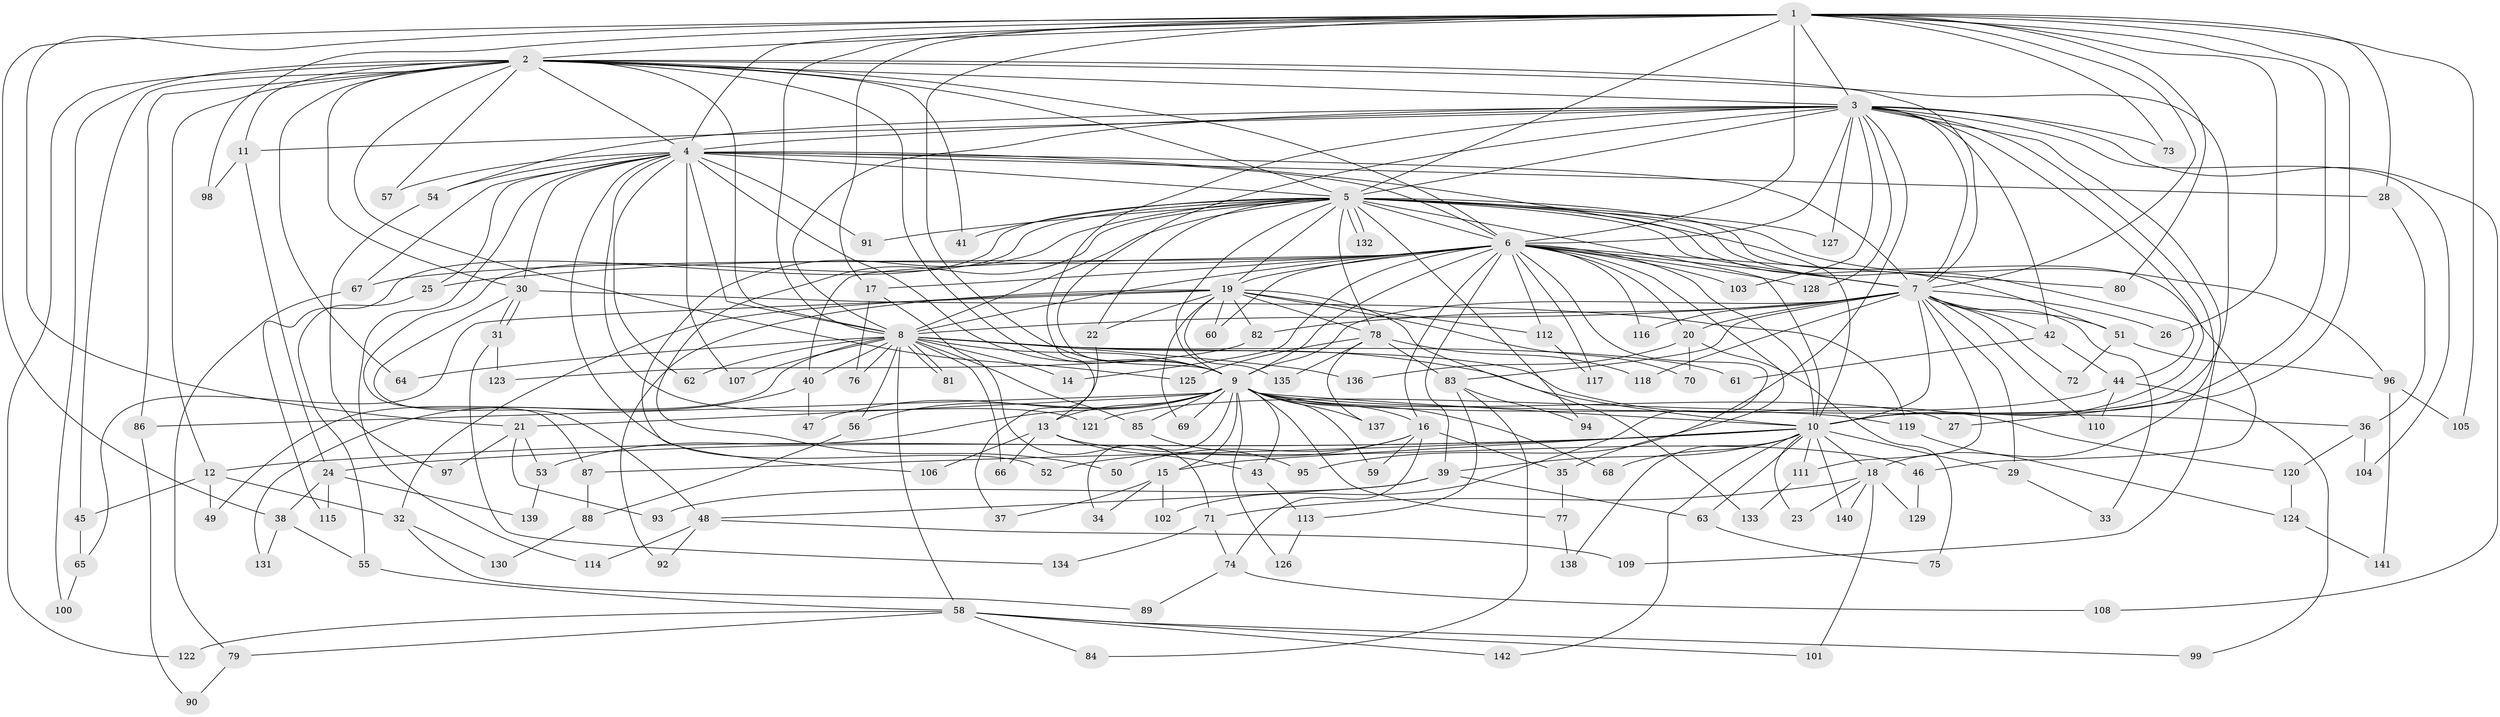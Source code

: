 // Generated by graph-tools (version 1.1) at 2025/11/02/27/25 16:11:06]
// undirected, 142 vertices, 309 edges
graph export_dot {
graph [start="1"]
  node [color=gray90,style=filled];
  1;
  2;
  3;
  4;
  5;
  6;
  7;
  8;
  9;
  10;
  11;
  12;
  13;
  14;
  15;
  16;
  17;
  18;
  19;
  20;
  21;
  22;
  23;
  24;
  25;
  26;
  27;
  28;
  29;
  30;
  31;
  32;
  33;
  34;
  35;
  36;
  37;
  38;
  39;
  40;
  41;
  42;
  43;
  44;
  45;
  46;
  47;
  48;
  49;
  50;
  51;
  52;
  53;
  54;
  55;
  56;
  57;
  58;
  59;
  60;
  61;
  62;
  63;
  64;
  65;
  66;
  67;
  68;
  69;
  70;
  71;
  72;
  73;
  74;
  75;
  76;
  77;
  78;
  79;
  80;
  81;
  82;
  83;
  84;
  85;
  86;
  87;
  88;
  89;
  90;
  91;
  92;
  93;
  94;
  95;
  96;
  97;
  98;
  99;
  100;
  101;
  102;
  103;
  104;
  105;
  106;
  107;
  108;
  109;
  110;
  111;
  112;
  113;
  114;
  115;
  116;
  117;
  118;
  119;
  120;
  121;
  122;
  123;
  124;
  125;
  126;
  127;
  128;
  129;
  130;
  131;
  132;
  133;
  134;
  135;
  136;
  137;
  138;
  139;
  140;
  141;
  142;
  1 -- 2;
  1 -- 3;
  1 -- 4;
  1 -- 5;
  1 -- 6;
  1 -- 7;
  1 -- 8;
  1 -- 9;
  1 -- 10;
  1 -- 17;
  1 -- 21;
  1 -- 26;
  1 -- 27;
  1 -- 28;
  1 -- 38;
  1 -- 73;
  1 -- 80;
  1 -- 98;
  1 -- 105;
  2 -- 3;
  2 -- 4;
  2 -- 5;
  2 -- 6;
  2 -- 7;
  2 -- 8;
  2 -- 9;
  2 -- 10;
  2 -- 11;
  2 -- 12;
  2 -- 30;
  2 -- 41;
  2 -- 45;
  2 -- 57;
  2 -- 64;
  2 -- 86;
  2 -- 100;
  2 -- 122;
  2 -- 125;
  3 -- 4;
  3 -- 5;
  3 -- 6;
  3 -- 7;
  3 -- 8;
  3 -- 9;
  3 -- 10;
  3 -- 11;
  3 -- 13;
  3 -- 18;
  3 -- 42;
  3 -- 54;
  3 -- 73;
  3 -- 95;
  3 -- 103;
  3 -- 104;
  3 -- 108;
  3 -- 109;
  3 -- 127;
  3 -- 128;
  4 -- 5;
  4 -- 6;
  4 -- 7;
  4 -- 8;
  4 -- 9;
  4 -- 10;
  4 -- 25;
  4 -- 28;
  4 -- 30;
  4 -- 52;
  4 -- 54;
  4 -- 57;
  4 -- 62;
  4 -- 67;
  4 -- 91;
  4 -- 107;
  4 -- 114;
  4 -- 121;
  5 -- 6;
  5 -- 7;
  5 -- 8;
  5 -- 9;
  5 -- 10;
  5 -- 19;
  5 -- 22;
  5 -- 41;
  5 -- 44;
  5 -- 46;
  5 -- 50;
  5 -- 51;
  5 -- 78;
  5 -- 87;
  5 -- 91;
  5 -- 94;
  5 -- 96;
  5 -- 106;
  5 -- 115;
  5 -- 127;
  5 -- 132;
  5 -- 132;
  6 -- 7;
  6 -- 8;
  6 -- 9;
  6 -- 10;
  6 -- 14;
  6 -- 16;
  6 -- 17;
  6 -- 19;
  6 -- 20;
  6 -- 25;
  6 -- 35;
  6 -- 39;
  6 -- 40;
  6 -- 60;
  6 -- 67;
  6 -- 80;
  6 -- 102;
  6 -- 103;
  6 -- 112;
  6 -- 116;
  6 -- 117;
  6 -- 128;
  7 -- 8;
  7 -- 9;
  7 -- 10;
  7 -- 20;
  7 -- 26;
  7 -- 29;
  7 -- 33;
  7 -- 42;
  7 -- 51;
  7 -- 72;
  7 -- 82;
  7 -- 83;
  7 -- 110;
  7 -- 111;
  7 -- 116;
  7 -- 118;
  8 -- 9;
  8 -- 10;
  8 -- 14;
  8 -- 40;
  8 -- 49;
  8 -- 56;
  8 -- 58;
  8 -- 61;
  8 -- 62;
  8 -- 64;
  8 -- 66;
  8 -- 76;
  8 -- 81;
  8 -- 81;
  8 -- 85;
  8 -- 107;
  8 -- 120;
  8 -- 136;
  9 -- 10;
  9 -- 13;
  9 -- 15;
  9 -- 16;
  9 -- 21;
  9 -- 27;
  9 -- 34;
  9 -- 36;
  9 -- 43;
  9 -- 47;
  9 -- 53;
  9 -- 56;
  9 -- 59;
  9 -- 68;
  9 -- 69;
  9 -- 77;
  9 -- 85;
  9 -- 86;
  9 -- 119;
  9 -- 126;
  9 -- 137;
  10 -- 12;
  10 -- 15;
  10 -- 18;
  10 -- 23;
  10 -- 24;
  10 -- 29;
  10 -- 39;
  10 -- 63;
  10 -- 68;
  10 -- 87;
  10 -- 111;
  10 -- 138;
  10 -- 140;
  10 -- 142;
  11 -- 24;
  11 -- 98;
  12 -- 32;
  12 -- 45;
  12 -- 49;
  13 -- 43;
  13 -- 46;
  13 -- 66;
  13 -- 106;
  15 -- 34;
  15 -- 37;
  15 -- 102;
  16 -- 35;
  16 -- 50;
  16 -- 52;
  16 -- 59;
  16 -- 74;
  17 -- 71;
  17 -- 76;
  18 -- 23;
  18 -- 71;
  18 -- 101;
  18 -- 129;
  18 -- 140;
  19 -- 22;
  19 -- 32;
  19 -- 60;
  19 -- 65;
  19 -- 69;
  19 -- 70;
  19 -- 78;
  19 -- 82;
  19 -- 92;
  19 -- 112;
  19 -- 133;
  19 -- 135;
  20 -- 70;
  20 -- 75;
  20 -- 136;
  21 -- 53;
  21 -- 93;
  21 -- 97;
  22 -- 37;
  24 -- 38;
  24 -- 115;
  24 -- 139;
  25 -- 55;
  28 -- 36;
  29 -- 33;
  30 -- 31;
  30 -- 31;
  30 -- 48;
  30 -- 119;
  31 -- 123;
  31 -- 134;
  32 -- 89;
  32 -- 130;
  35 -- 77;
  36 -- 104;
  36 -- 120;
  38 -- 55;
  38 -- 131;
  39 -- 48;
  39 -- 63;
  39 -- 93;
  40 -- 47;
  40 -- 131;
  42 -- 44;
  42 -- 61;
  43 -- 113;
  44 -- 99;
  44 -- 110;
  44 -- 121;
  45 -- 65;
  46 -- 129;
  48 -- 92;
  48 -- 109;
  48 -- 114;
  51 -- 72;
  51 -- 96;
  53 -- 139;
  54 -- 97;
  55 -- 58;
  56 -- 88;
  58 -- 79;
  58 -- 84;
  58 -- 99;
  58 -- 101;
  58 -- 122;
  58 -- 142;
  63 -- 75;
  65 -- 100;
  67 -- 79;
  71 -- 74;
  71 -- 134;
  74 -- 89;
  74 -- 108;
  77 -- 138;
  78 -- 83;
  78 -- 118;
  78 -- 125;
  78 -- 135;
  78 -- 137;
  79 -- 90;
  82 -- 123;
  83 -- 84;
  83 -- 94;
  83 -- 113;
  85 -- 95;
  86 -- 90;
  87 -- 88;
  88 -- 130;
  96 -- 105;
  96 -- 141;
  111 -- 133;
  112 -- 117;
  113 -- 126;
  119 -- 124;
  120 -- 124;
  124 -- 141;
}
